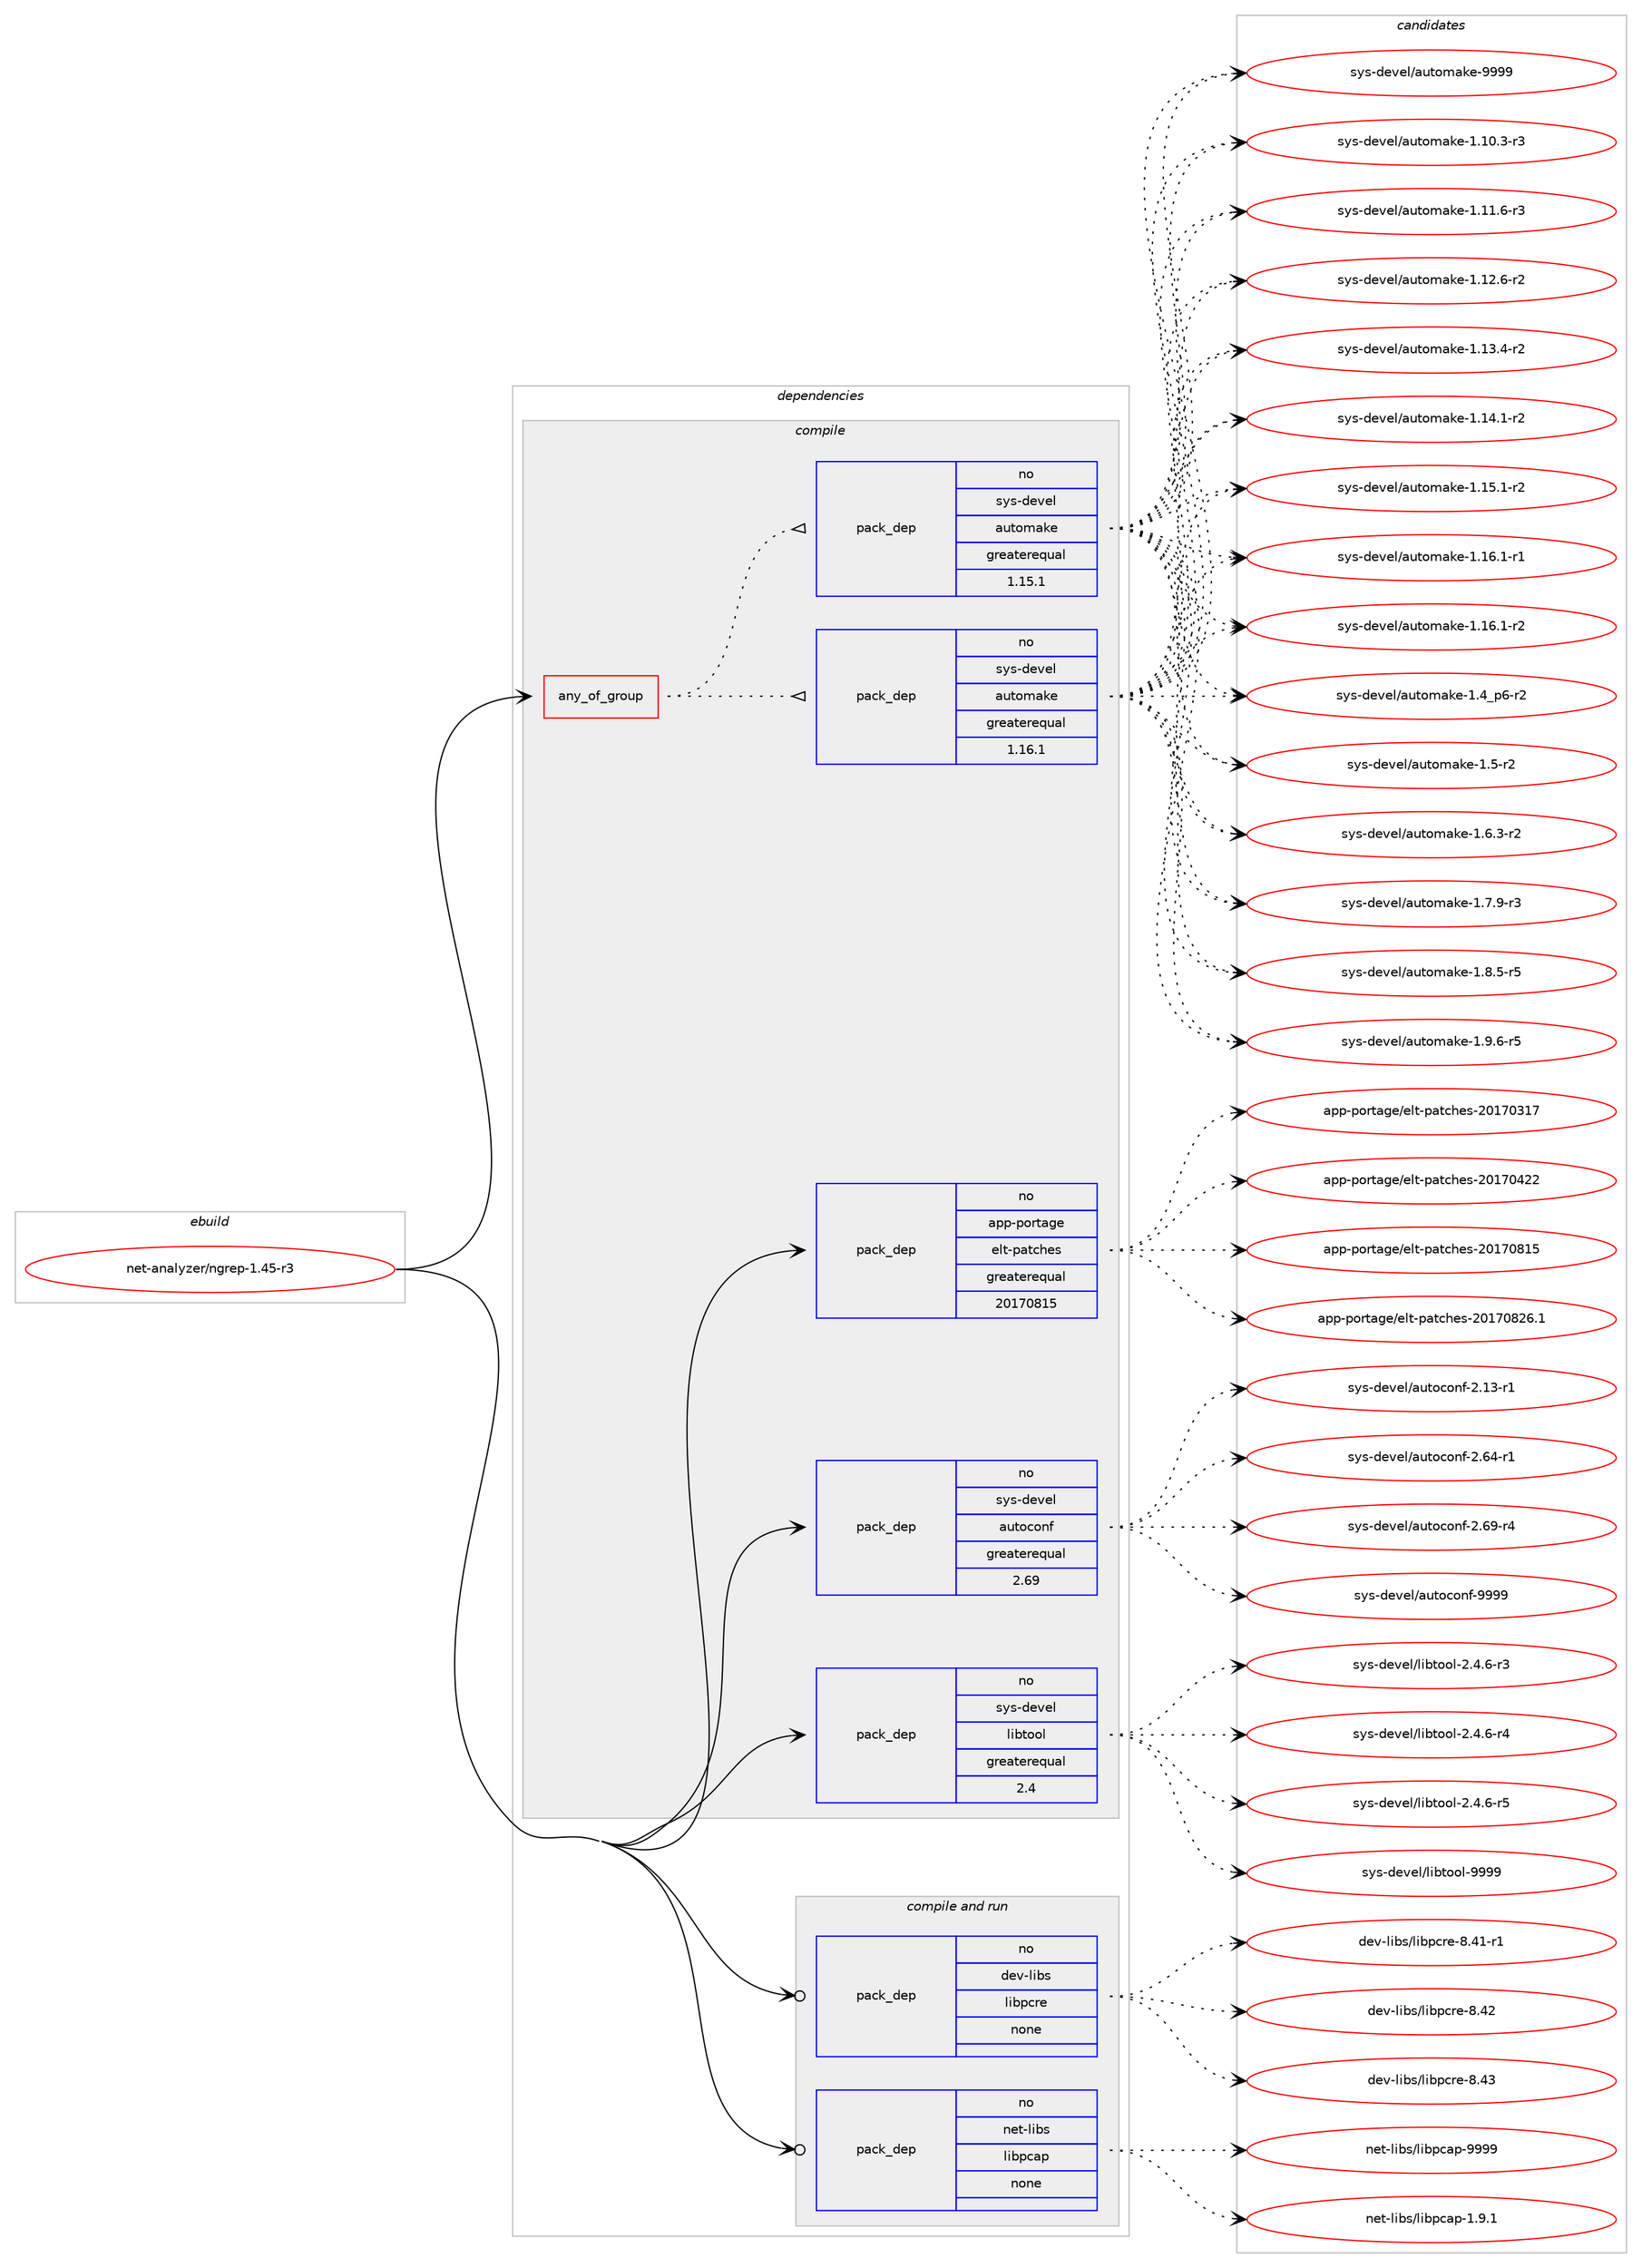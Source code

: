 digraph prolog {

# *************
# Graph options
# *************

newrank=true;
concentrate=true;
compound=true;
graph [rankdir=LR,fontname=Helvetica,fontsize=10,ranksep=1.5];#, ranksep=2.5, nodesep=0.2];
edge  [arrowhead=vee];
node  [fontname=Helvetica,fontsize=10];

# **********
# The ebuild
# **********

subgraph cluster_leftcol {
color=gray;
rank=same;
label=<<i>ebuild</i>>;
id [label="net-analyzer/ngrep-1.45-r3", color=red, width=4, href="../net-analyzer/ngrep-1.45-r3.svg"];
}

# ****************
# The dependencies
# ****************

subgraph cluster_midcol {
color=gray;
label=<<i>dependencies</i>>;
subgraph cluster_compile {
fillcolor="#eeeeee";
style=filled;
label=<<i>compile</i>>;
subgraph any13781 {
dependency814843 [label=<<TABLE BORDER="0" CELLBORDER="1" CELLSPACING="0" CELLPADDING="4"><TR><TD CELLPADDING="10">any_of_group</TD></TR></TABLE>>, shape=none, color=red];subgraph pack602355 {
dependency814844 [label=<<TABLE BORDER="0" CELLBORDER="1" CELLSPACING="0" CELLPADDING="4" WIDTH="220"><TR><TD ROWSPAN="6" CELLPADDING="30">pack_dep</TD></TR><TR><TD WIDTH="110">no</TD></TR><TR><TD>sys-devel</TD></TR><TR><TD>automake</TD></TR><TR><TD>greaterequal</TD></TR><TR><TD>1.16.1</TD></TR></TABLE>>, shape=none, color=blue];
}
dependency814843:e -> dependency814844:w [weight=20,style="dotted",arrowhead="oinv"];
subgraph pack602356 {
dependency814845 [label=<<TABLE BORDER="0" CELLBORDER="1" CELLSPACING="0" CELLPADDING="4" WIDTH="220"><TR><TD ROWSPAN="6" CELLPADDING="30">pack_dep</TD></TR><TR><TD WIDTH="110">no</TD></TR><TR><TD>sys-devel</TD></TR><TR><TD>automake</TD></TR><TR><TD>greaterequal</TD></TR><TR><TD>1.15.1</TD></TR></TABLE>>, shape=none, color=blue];
}
dependency814843:e -> dependency814845:w [weight=20,style="dotted",arrowhead="oinv"];
}
id:e -> dependency814843:w [weight=20,style="solid",arrowhead="vee"];
subgraph pack602357 {
dependency814846 [label=<<TABLE BORDER="0" CELLBORDER="1" CELLSPACING="0" CELLPADDING="4" WIDTH="220"><TR><TD ROWSPAN="6" CELLPADDING="30">pack_dep</TD></TR><TR><TD WIDTH="110">no</TD></TR><TR><TD>app-portage</TD></TR><TR><TD>elt-patches</TD></TR><TR><TD>greaterequal</TD></TR><TR><TD>20170815</TD></TR></TABLE>>, shape=none, color=blue];
}
id:e -> dependency814846:w [weight=20,style="solid",arrowhead="vee"];
subgraph pack602358 {
dependency814847 [label=<<TABLE BORDER="0" CELLBORDER="1" CELLSPACING="0" CELLPADDING="4" WIDTH="220"><TR><TD ROWSPAN="6" CELLPADDING="30">pack_dep</TD></TR><TR><TD WIDTH="110">no</TD></TR><TR><TD>sys-devel</TD></TR><TR><TD>autoconf</TD></TR><TR><TD>greaterequal</TD></TR><TR><TD>2.69</TD></TR></TABLE>>, shape=none, color=blue];
}
id:e -> dependency814847:w [weight=20,style="solid",arrowhead="vee"];
subgraph pack602359 {
dependency814848 [label=<<TABLE BORDER="0" CELLBORDER="1" CELLSPACING="0" CELLPADDING="4" WIDTH="220"><TR><TD ROWSPAN="6" CELLPADDING="30">pack_dep</TD></TR><TR><TD WIDTH="110">no</TD></TR><TR><TD>sys-devel</TD></TR><TR><TD>libtool</TD></TR><TR><TD>greaterequal</TD></TR><TR><TD>2.4</TD></TR></TABLE>>, shape=none, color=blue];
}
id:e -> dependency814848:w [weight=20,style="solid",arrowhead="vee"];
}
subgraph cluster_compileandrun {
fillcolor="#eeeeee";
style=filled;
label=<<i>compile and run</i>>;
subgraph pack602360 {
dependency814849 [label=<<TABLE BORDER="0" CELLBORDER="1" CELLSPACING="0" CELLPADDING="4" WIDTH="220"><TR><TD ROWSPAN="6" CELLPADDING="30">pack_dep</TD></TR><TR><TD WIDTH="110">no</TD></TR><TR><TD>dev-libs</TD></TR><TR><TD>libpcre</TD></TR><TR><TD>none</TD></TR><TR><TD></TD></TR></TABLE>>, shape=none, color=blue];
}
id:e -> dependency814849:w [weight=20,style="solid",arrowhead="odotvee"];
subgraph pack602361 {
dependency814850 [label=<<TABLE BORDER="0" CELLBORDER="1" CELLSPACING="0" CELLPADDING="4" WIDTH="220"><TR><TD ROWSPAN="6" CELLPADDING="30">pack_dep</TD></TR><TR><TD WIDTH="110">no</TD></TR><TR><TD>net-libs</TD></TR><TR><TD>libpcap</TD></TR><TR><TD>none</TD></TR><TR><TD></TD></TR></TABLE>>, shape=none, color=blue];
}
id:e -> dependency814850:w [weight=20,style="solid",arrowhead="odotvee"];
}
subgraph cluster_run {
fillcolor="#eeeeee";
style=filled;
label=<<i>run</i>>;
}
}

# **************
# The candidates
# **************

subgraph cluster_choices {
rank=same;
color=gray;
label=<<i>candidates</i>>;

subgraph choice602355 {
color=black;
nodesep=1;
choice11512111545100101118101108479711711611110997107101454946494846514511451 [label="sys-devel/automake-1.10.3-r3", color=red, width=4,href="../sys-devel/automake-1.10.3-r3.svg"];
choice11512111545100101118101108479711711611110997107101454946494946544511451 [label="sys-devel/automake-1.11.6-r3", color=red, width=4,href="../sys-devel/automake-1.11.6-r3.svg"];
choice11512111545100101118101108479711711611110997107101454946495046544511450 [label="sys-devel/automake-1.12.6-r2", color=red, width=4,href="../sys-devel/automake-1.12.6-r2.svg"];
choice11512111545100101118101108479711711611110997107101454946495146524511450 [label="sys-devel/automake-1.13.4-r2", color=red, width=4,href="../sys-devel/automake-1.13.4-r2.svg"];
choice11512111545100101118101108479711711611110997107101454946495246494511450 [label="sys-devel/automake-1.14.1-r2", color=red, width=4,href="../sys-devel/automake-1.14.1-r2.svg"];
choice11512111545100101118101108479711711611110997107101454946495346494511450 [label="sys-devel/automake-1.15.1-r2", color=red, width=4,href="../sys-devel/automake-1.15.1-r2.svg"];
choice11512111545100101118101108479711711611110997107101454946495446494511449 [label="sys-devel/automake-1.16.1-r1", color=red, width=4,href="../sys-devel/automake-1.16.1-r1.svg"];
choice11512111545100101118101108479711711611110997107101454946495446494511450 [label="sys-devel/automake-1.16.1-r2", color=red, width=4,href="../sys-devel/automake-1.16.1-r2.svg"];
choice115121115451001011181011084797117116111109971071014549465295112544511450 [label="sys-devel/automake-1.4_p6-r2", color=red, width=4,href="../sys-devel/automake-1.4_p6-r2.svg"];
choice11512111545100101118101108479711711611110997107101454946534511450 [label="sys-devel/automake-1.5-r2", color=red, width=4,href="../sys-devel/automake-1.5-r2.svg"];
choice115121115451001011181011084797117116111109971071014549465446514511450 [label="sys-devel/automake-1.6.3-r2", color=red, width=4,href="../sys-devel/automake-1.6.3-r2.svg"];
choice115121115451001011181011084797117116111109971071014549465546574511451 [label="sys-devel/automake-1.7.9-r3", color=red, width=4,href="../sys-devel/automake-1.7.9-r3.svg"];
choice115121115451001011181011084797117116111109971071014549465646534511453 [label="sys-devel/automake-1.8.5-r5", color=red, width=4,href="../sys-devel/automake-1.8.5-r5.svg"];
choice115121115451001011181011084797117116111109971071014549465746544511453 [label="sys-devel/automake-1.9.6-r5", color=red, width=4,href="../sys-devel/automake-1.9.6-r5.svg"];
choice115121115451001011181011084797117116111109971071014557575757 [label="sys-devel/automake-9999", color=red, width=4,href="../sys-devel/automake-9999.svg"];
dependency814844:e -> choice11512111545100101118101108479711711611110997107101454946494846514511451:w [style=dotted,weight="100"];
dependency814844:e -> choice11512111545100101118101108479711711611110997107101454946494946544511451:w [style=dotted,weight="100"];
dependency814844:e -> choice11512111545100101118101108479711711611110997107101454946495046544511450:w [style=dotted,weight="100"];
dependency814844:e -> choice11512111545100101118101108479711711611110997107101454946495146524511450:w [style=dotted,weight="100"];
dependency814844:e -> choice11512111545100101118101108479711711611110997107101454946495246494511450:w [style=dotted,weight="100"];
dependency814844:e -> choice11512111545100101118101108479711711611110997107101454946495346494511450:w [style=dotted,weight="100"];
dependency814844:e -> choice11512111545100101118101108479711711611110997107101454946495446494511449:w [style=dotted,weight="100"];
dependency814844:e -> choice11512111545100101118101108479711711611110997107101454946495446494511450:w [style=dotted,weight="100"];
dependency814844:e -> choice115121115451001011181011084797117116111109971071014549465295112544511450:w [style=dotted,weight="100"];
dependency814844:e -> choice11512111545100101118101108479711711611110997107101454946534511450:w [style=dotted,weight="100"];
dependency814844:e -> choice115121115451001011181011084797117116111109971071014549465446514511450:w [style=dotted,weight="100"];
dependency814844:e -> choice115121115451001011181011084797117116111109971071014549465546574511451:w [style=dotted,weight="100"];
dependency814844:e -> choice115121115451001011181011084797117116111109971071014549465646534511453:w [style=dotted,weight="100"];
dependency814844:e -> choice115121115451001011181011084797117116111109971071014549465746544511453:w [style=dotted,weight="100"];
dependency814844:e -> choice115121115451001011181011084797117116111109971071014557575757:w [style=dotted,weight="100"];
}
subgraph choice602356 {
color=black;
nodesep=1;
choice11512111545100101118101108479711711611110997107101454946494846514511451 [label="sys-devel/automake-1.10.3-r3", color=red, width=4,href="../sys-devel/automake-1.10.3-r3.svg"];
choice11512111545100101118101108479711711611110997107101454946494946544511451 [label="sys-devel/automake-1.11.6-r3", color=red, width=4,href="../sys-devel/automake-1.11.6-r3.svg"];
choice11512111545100101118101108479711711611110997107101454946495046544511450 [label="sys-devel/automake-1.12.6-r2", color=red, width=4,href="../sys-devel/automake-1.12.6-r2.svg"];
choice11512111545100101118101108479711711611110997107101454946495146524511450 [label="sys-devel/automake-1.13.4-r2", color=red, width=4,href="../sys-devel/automake-1.13.4-r2.svg"];
choice11512111545100101118101108479711711611110997107101454946495246494511450 [label="sys-devel/automake-1.14.1-r2", color=red, width=4,href="../sys-devel/automake-1.14.1-r2.svg"];
choice11512111545100101118101108479711711611110997107101454946495346494511450 [label="sys-devel/automake-1.15.1-r2", color=red, width=4,href="../sys-devel/automake-1.15.1-r2.svg"];
choice11512111545100101118101108479711711611110997107101454946495446494511449 [label="sys-devel/automake-1.16.1-r1", color=red, width=4,href="../sys-devel/automake-1.16.1-r1.svg"];
choice11512111545100101118101108479711711611110997107101454946495446494511450 [label="sys-devel/automake-1.16.1-r2", color=red, width=4,href="../sys-devel/automake-1.16.1-r2.svg"];
choice115121115451001011181011084797117116111109971071014549465295112544511450 [label="sys-devel/automake-1.4_p6-r2", color=red, width=4,href="../sys-devel/automake-1.4_p6-r2.svg"];
choice11512111545100101118101108479711711611110997107101454946534511450 [label="sys-devel/automake-1.5-r2", color=red, width=4,href="../sys-devel/automake-1.5-r2.svg"];
choice115121115451001011181011084797117116111109971071014549465446514511450 [label="sys-devel/automake-1.6.3-r2", color=red, width=4,href="../sys-devel/automake-1.6.3-r2.svg"];
choice115121115451001011181011084797117116111109971071014549465546574511451 [label="sys-devel/automake-1.7.9-r3", color=red, width=4,href="../sys-devel/automake-1.7.9-r3.svg"];
choice115121115451001011181011084797117116111109971071014549465646534511453 [label="sys-devel/automake-1.8.5-r5", color=red, width=4,href="../sys-devel/automake-1.8.5-r5.svg"];
choice115121115451001011181011084797117116111109971071014549465746544511453 [label="sys-devel/automake-1.9.6-r5", color=red, width=4,href="../sys-devel/automake-1.9.6-r5.svg"];
choice115121115451001011181011084797117116111109971071014557575757 [label="sys-devel/automake-9999", color=red, width=4,href="../sys-devel/automake-9999.svg"];
dependency814845:e -> choice11512111545100101118101108479711711611110997107101454946494846514511451:w [style=dotted,weight="100"];
dependency814845:e -> choice11512111545100101118101108479711711611110997107101454946494946544511451:w [style=dotted,weight="100"];
dependency814845:e -> choice11512111545100101118101108479711711611110997107101454946495046544511450:w [style=dotted,weight="100"];
dependency814845:e -> choice11512111545100101118101108479711711611110997107101454946495146524511450:w [style=dotted,weight="100"];
dependency814845:e -> choice11512111545100101118101108479711711611110997107101454946495246494511450:w [style=dotted,weight="100"];
dependency814845:e -> choice11512111545100101118101108479711711611110997107101454946495346494511450:w [style=dotted,weight="100"];
dependency814845:e -> choice11512111545100101118101108479711711611110997107101454946495446494511449:w [style=dotted,weight="100"];
dependency814845:e -> choice11512111545100101118101108479711711611110997107101454946495446494511450:w [style=dotted,weight="100"];
dependency814845:e -> choice115121115451001011181011084797117116111109971071014549465295112544511450:w [style=dotted,weight="100"];
dependency814845:e -> choice11512111545100101118101108479711711611110997107101454946534511450:w [style=dotted,weight="100"];
dependency814845:e -> choice115121115451001011181011084797117116111109971071014549465446514511450:w [style=dotted,weight="100"];
dependency814845:e -> choice115121115451001011181011084797117116111109971071014549465546574511451:w [style=dotted,weight="100"];
dependency814845:e -> choice115121115451001011181011084797117116111109971071014549465646534511453:w [style=dotted,weight="100"];
dependency814845:e -> choice115121115451001011181011084797117116111109971071014549465746544511453:w [style=dotted,weight="100"];
dependency814845:e -> choice115121115451001011181011084797117116111109971071014557575757:w [style=dotted,weight="100"];
}
subgraph choice602357 {
color=black;
nodesep=1;
choice97112112451121111141169710310147101108116451129711699104101115455048495548514955 [label="app-portage/elt-patches-20170317", color=red, width=4,href="../app-portage/elt-patches-20170317.svg"];
choice97112112451121111141169710310147101108116451129711699104101115455048495548525050 [label="app-portage/elt-patches-20170422", color=red, width=4,href="../app-portage/elt-patches-20170422.svg"];
choice97112112451121111141169710310147101108116451129711699104101115455048495548564953 [label="app-portage/elt-patches-20170815", color=red, width=4,href="../app-portage/elt-patches-20170815.svg"];
choice971121124511211111411697103101471011081164511297116991041011154550484955485650544649 [label="app-portage/elt-patches-20170826.1", color=red, width=4,href="../app-portage/elt-patches-20170826.1.svg"];
dependency814846:e -> choice97112112451121111141169710310147101108116451129711699104101115455048495548514955:w [style=dotted,weight="100"];
dependency814846:e -> choice97112112451121111141169710310147101108116451129711699104101115455048495548525050:w [style=dotted,weight="100"];
dependency814846:e -> choice97112112451121111141169710310147101108116451129711699104101115455048495548564953:w [style=dotted,weight="100"];
dependency814846:e -> choice971121124511211111411697103101471011081164511297116991041011154550484955485650544649:w [style=dotted,weight="100"];
}
subgraph choice602358 {
color=black;
nodesep=1;
choice1151211154510010111810110847971171161119911111010245504649514511449 [label="sys-devel/autoconf-2.13-r1", color=red, width=4,href="../sys-devel/autoconf-2.13-r1.svg"];
choice1151211154510010111810110847971171161119911111010245504654524511449 [label="sys-devel/autoconf-2.64-r1", color=red, width=4,href="../sys-devel/autoconf-2.64-r1.svg"];
choice1151211154510010111810110847971171161119911111010245504654574511452 [label="sys-devel/autoconf-2.69-r4", color=red, width=4,href="../sys-devel/autoconf-2.69-r4.svg"];
choice115121115451001011181011084797117116111991111101024557575757 [label="sys-devel/autoconf-9999", color=red, width=4,href="../sys-devel/autoconf-9999.svg"];
dependency814847:e -> choice1151211154510010111810110847971171161119911111010245504649514511449:w [style=dotted,weight="100"];
dependency814847:e -> choice1151211154510010111810110847971171161119911111010245504654524511449:w [style=dotted,weight="100"];
dependency814847:e -> choice1151211154510010111810110847971171161119911111010245504654574511452:w [style=dotted,weight="100"];
dependency814847:e -> choice115121115451001011181011084797117116111991111101024557575757:w [style=dotted,weight="100"];
}
subgraph choice602359 {
color=black;
nodesep=1;
choice1151211154510010111810110847108105981161111111084550465246544511451 [label="sys-devel/libtool-2.4.6-r3", color=red, width=4,href="../sys-devel/libtool-2.4.6-r3.svg"];
choice1151211154510010111810110847108105981161111111084550465246544511452 [label="sys-devel/libtool-2.4.6-r4", color=red, width=4,href="../sys-devel/libtool-2.4.6-r4.svg"];
choice1151211154510010111810110847108105981161111111084550465246544511453 [label="sys-devel/libtool-2.4.6-r5", color=red, width=4,href="../sys-devel/libtool-2.4.6-r5.svg"];
choice1151211154510010111810110847108105981161111111084557575757 [label="sys-devel/libtool-9999", color=red, width=4,href="../sys-devel/libtool-9999.svg"];
dependency814848:e -> choice1151211154510010111810110847108105981161111111084550465246544511451:w [style=dotted,weight="100"];
dependency814848:e -> choice1151211154510010111810110847108105981161111111084550465246544511452:w [style=dotted,weight="100"];
dependency814848:e -> choice1151211154510010111810110847108105981161111111084550465246544511453:w [style=dotted,weight="100"];
dependency814848:e -> choice1151211154510010111810110847108105981161111111084557575757:w [style=dotted,weight="100"];
}
subgraph choice602360 {
color=black;
nodesep=1;
choice100101118451081059811547108105981129911410145564652494511449 [label="dev-libs/libpcre-8.41-r1", color=red, width=4,href="../dev-libs/libpcre-8.41-r1.svg"];
choice10010111845108105981154710810598112991141014556465250 [label="dev-libs/libpcre-8.42", color=red, width=4,href="../dev-libs/libpcre-8.42.svg"];
choice10010111845108105981154710810598112991141014556465251 [label="dev-libs/libpcre-8.43", color=red, width=4,href="../dev-libs/libpcre-8.43.svg"];
dependency814849:e -> choice100101118451081059811547108105981129911410145564652494511449:w [style=dotted,weight="100"];
dependency814849:e -> choice10010111845108105981154710810598112991141014556465250:w [style=dotted,weight="100"];
dependency814849:e -> choice10010111845108105981154710810598112991141014556465251:w [style=dotted,weight="100"];
}
subgraph choice602361 {
color=black;
nodesep=1;
choice110101116451081059811547108105981129997112454946574649 [label="net-libs/libpcap-1.9.1", color=red, width=4,href="../net-libs/libpcap-1.9.1.svg"];
choice1101011164510810598115471081059811299971124557575757 [label="net-libs/libpcap-9999", color=red, width=4,href="../net-libs/libpcap-9999.svg"];
dependency814850:e -> choice110101116451081059811547108105981129997112454946574649:w [style=dotted,weight="100"];
dependency814850:e -> choice1101011164510810598115471081059811299971124557575757:w [style=dotted,weight="100"];
}
}

}
